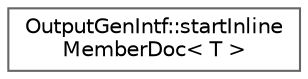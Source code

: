 digraph "Graphical Class Hierarchy"
{
 // INTERACTIVE_SVG=YES
 // LATEX_PDF_SIZE
  bgcolor="transparent";
  edge [fontname=Helvetica,fontsize=10,labelfontname=Helvetica,labelfontsize=10];
  node [fontname=Helvetica,fontsize=10,shape=box,height=0.2,width=0.4];
  rankdir="LR";
  Node0 [label="OutputGenIntf::startInline\lMemberDoc\< T \>",height=0.2,width=0.4,color="grey40", fillcolor="white", style="filled",URL="$d6/d53/struct_output_gen_intf_1_1start_inline_member_doc.html",tooltip=" "];
}
